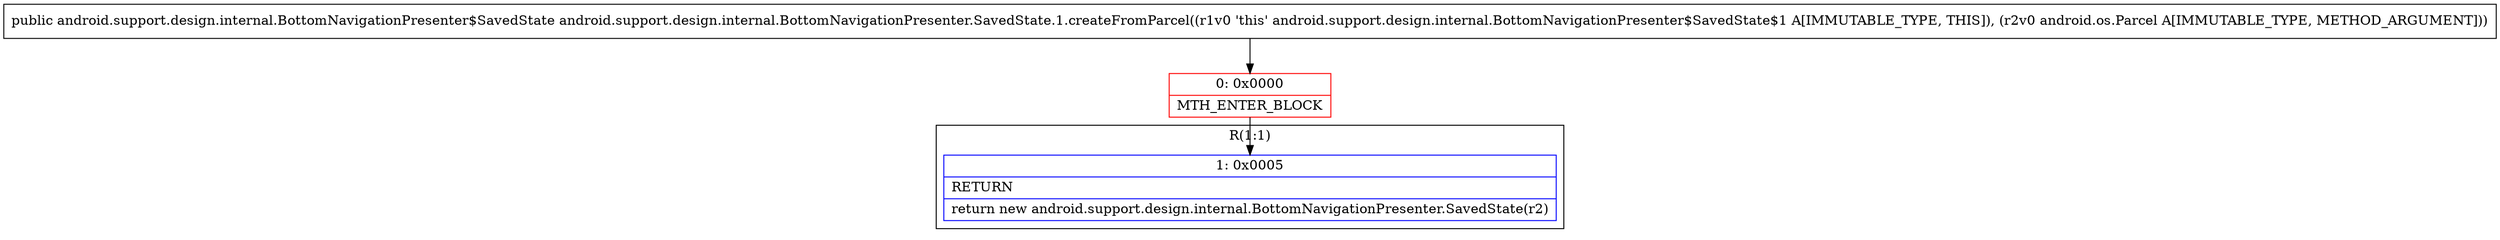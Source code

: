 digraph "CFG forandroid.support.design.internal.BottomNavigationPresenter.SavedState.1.createFromParcel(Landroid\/os\/Parcel;)Landroid\/support\/design\/internal\/BottomNavigationPresenter$SavedState;" {
subgraph cluster_Region_295085218 {
label = "R(1:1)";
node [shape=record,color=blue];
Node_1 [shape=record,label="{1\:\ 0x0005|RETURN\l|return new android.support.design.internal.BottomNavigationPresenter.SavedState(r2)\l}"];
}
Node_0 [shape=record,color=red,label="{0\:\ 0x0000|MTH_ENTER_BLOCK\l}"];
MethodNode[shape=record,label="{public android.support.design.internal.BottomNavigationPresenter$SavedState android.support.design.internal.BottomNavigationPresenter.SavedState.1.createFromParcel((r1v0 'this' android.support.design.internal.BottomNavigationPresenter$SavedState$1 A[IMMUTABLE_TYPE, THIS]), (r2v0 android.os.Parcel A[IMMUTABLE_TYPE, METHOD_ARGUMENT])) }"];
MethodNode -> Node_0;
Node_0 -> Node_1;
}

